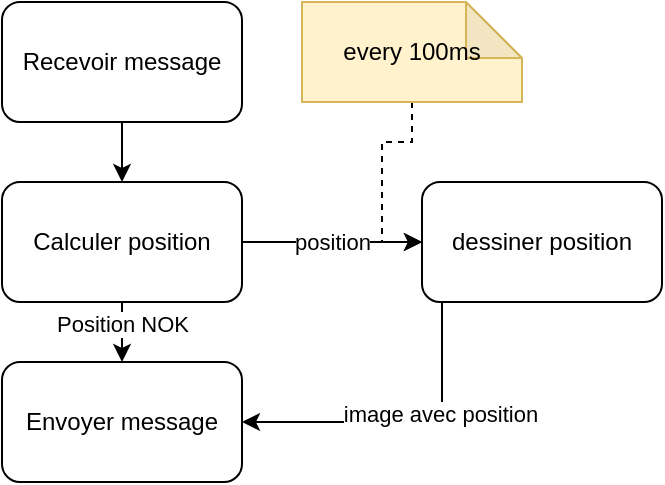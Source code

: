 <mxfile version="26.0.9">
  <diagram name="Page-1" id="V80CFqpy49NGCfkbDoqA">
    <mxGraphModel dx="795" dy="523" grid="1" gridSize="10" guides="1" tooltips="1" connect="1" arrows="1" fold="1" page="1" pageScale="1" pageWidth="827" pageHeight="1169" math="0" shadow="0">
      <root>
        <mxCell id="0" />
        <mxCell id="1" parent="0" />
        <mxCell id="FhnwnTuTdUKgkm8E27-T-3" value="" style="edgeStyle=orthogonalEdgeStyle;rounded=0;orthogonalLoop=1;jettySize=auto;html=1;" parent="1" source="FhnwnTuTdUKgkm8E27-T-1" target="FhnwnTuTdUKgkm8E27-T-2" edge="1">
          <mxGeometry relative="1" as="geometry" />
        </mxCell>
        <mxCell id="FhnwnTuTdUKgkm8E27-T-1" value="Recevoir message" style="rounded=1;whiteSpace=wrap;html=1;" parent="1" vertex="1">
          <mxGeometry x="330" y="220" width="120" height="60" as="geometry" />
        </mxCell>
        <mxCell id="FhnwnTuTdUKgkm8E27-T-5" value="" style="edgeStyle=orthogonalEdgeStyle;rounded=0;orthogonalLoop=1;jettySize=auto;html=1;" parent="1" source="FhnwnTuTdUKgkm8E27-T-2" target="FhnwnTuTdUKgkm8E27-T-4" edge="1">
          <mxGeometry relative="1" as="geometry" />
        </mxCell>
        <mxCell id="FhnwnTuTdUKgkm8E27-T-11" value="Position NOK" style="edgeLabel;html=1;align=center;verticalAlign=middle;resizable=0;points=[];" parent="FhnwnTuTdUKgkm8E27-T-5" vertex="1" connectable="0">
          <mxGeometry x="0.223" relative="1" as="geometry">
            <mxPoint as="offset" />
          </mxGeometry>
        </mxCell>
        <mxCell id="FhnwnTuTdUKgkm8E27-T-9" value="position" style="edgeStyle=orthogonalEdgeStyle;rounded=0;orthogonalLoop=1;jettySize=auto;html=1;" parent="1" source="FhnwnTuTdUKgkm8E27-T-2" target="FhnwnTuTdUKgkm8E27-T-7" edge="1">
          <mxGeometry relative="1" as="geometry" />
        </mxCell>
        <mxCell id="FhnwnTuTdUKgkm8E27-T-2" value="Calculer position" style="rounded=1;whiteSpace=wrap;html=1;" parent="1" vertex="1">
          <mxGeometry x="330" y="310" width="120" height="60" as="geometry" />
        </mxCell>
        <mxCell id="FhnwnTuTdUKgkm8E27-T-4" value="Envoyer message" style="rounded=1;whiteSpace=wrap;html=1;" parent="1" vertex="1">
          <mxGeometry x="330" y="400" width="120" height="60" as="geometry" />
        </mxCell>
        <mxCell id="FhnwnTuTdUKgkm8E27-T-8" style="edgeStyle=orthogonalEdgeStyle;rounded=0;orthogonalLoop=1;jettySize=auto;html=1;entryX=1;entryY=0.5;entryDx=0;entryDy=0;" parent="1" source="FhnwnTuTdUKgkm8E27-T-7" target="FhnwnTuTdUKgkm8E27-T-4" edge="1">
          <mxGeometry relative="1" as="geometry">
            <Array as="points">
              <mxPoint x="550" y="430" />
            </Array>
          </mxGeometry>
        </mxCell>
        <mxCell id="FhnwnTuTdUKgkm8E27-T-10" value="image avec position" style="edgeLabel;html=1;align=center;verticalAlign=middle;resizable=0;points=[];" parent="FhnwnTuTdUKgkm8E27-T-8" vertex="1" connectable="0">
          <mxGeometry x="-0.301" y="-1" relative="1" as="geometry">
            <mxPoint as="offset" />
          </mxGeometry>
        </mxCell>
        <mxCell id="FhnwnTuTdUKgkm8E27-T-7" value="dessiner position" style="rounded=1;whiteSpace=wrap;html=1;" parent="1" vertex="1">
          <mxGeometry x="540" y="310" width="120" height="60" as="geometry" />
        </mxCell>
        <mxCell id="hOgJoARxLdxXGZKiCVTw-9" style="edgeStyle=orthogonalEdgeStyle;rounded=0;orthogonalLoop=1;jettySize=auto;html=1;dashed=1;entryX=0;entryY=0.5;entryDx=0;entryDy=0;" edge="1" parent="1" source="hOgJoARxLdxXGZKiCVTw-1" target="FhnwnTuTdUKgkm8E27-T-7">
          <mxGeometry relative="1" as="geometry">
            <mxPoint x="520" y="340" as="targetPoint" />
          </mxGeometry>
        </mxCell>
        <mxCell id="hOgJoARxLdxXGZKiCVTw-1" value="every 100ms" style="shape=note;whiteSpace=wrap;html=1;backgroundOutline=1;darkOpacity=0.05;fillColor=#fff2cc;strokeColor=#d6b656;size=28;gradientColor=none;" vertex="1" parent="1">
          <mxGeometry x="480" y="220" width="110" height="50" as="geometry" />
        </mxCell>
      </root>
    </mxGraphModel>
  </diagram>
</mxfile>

